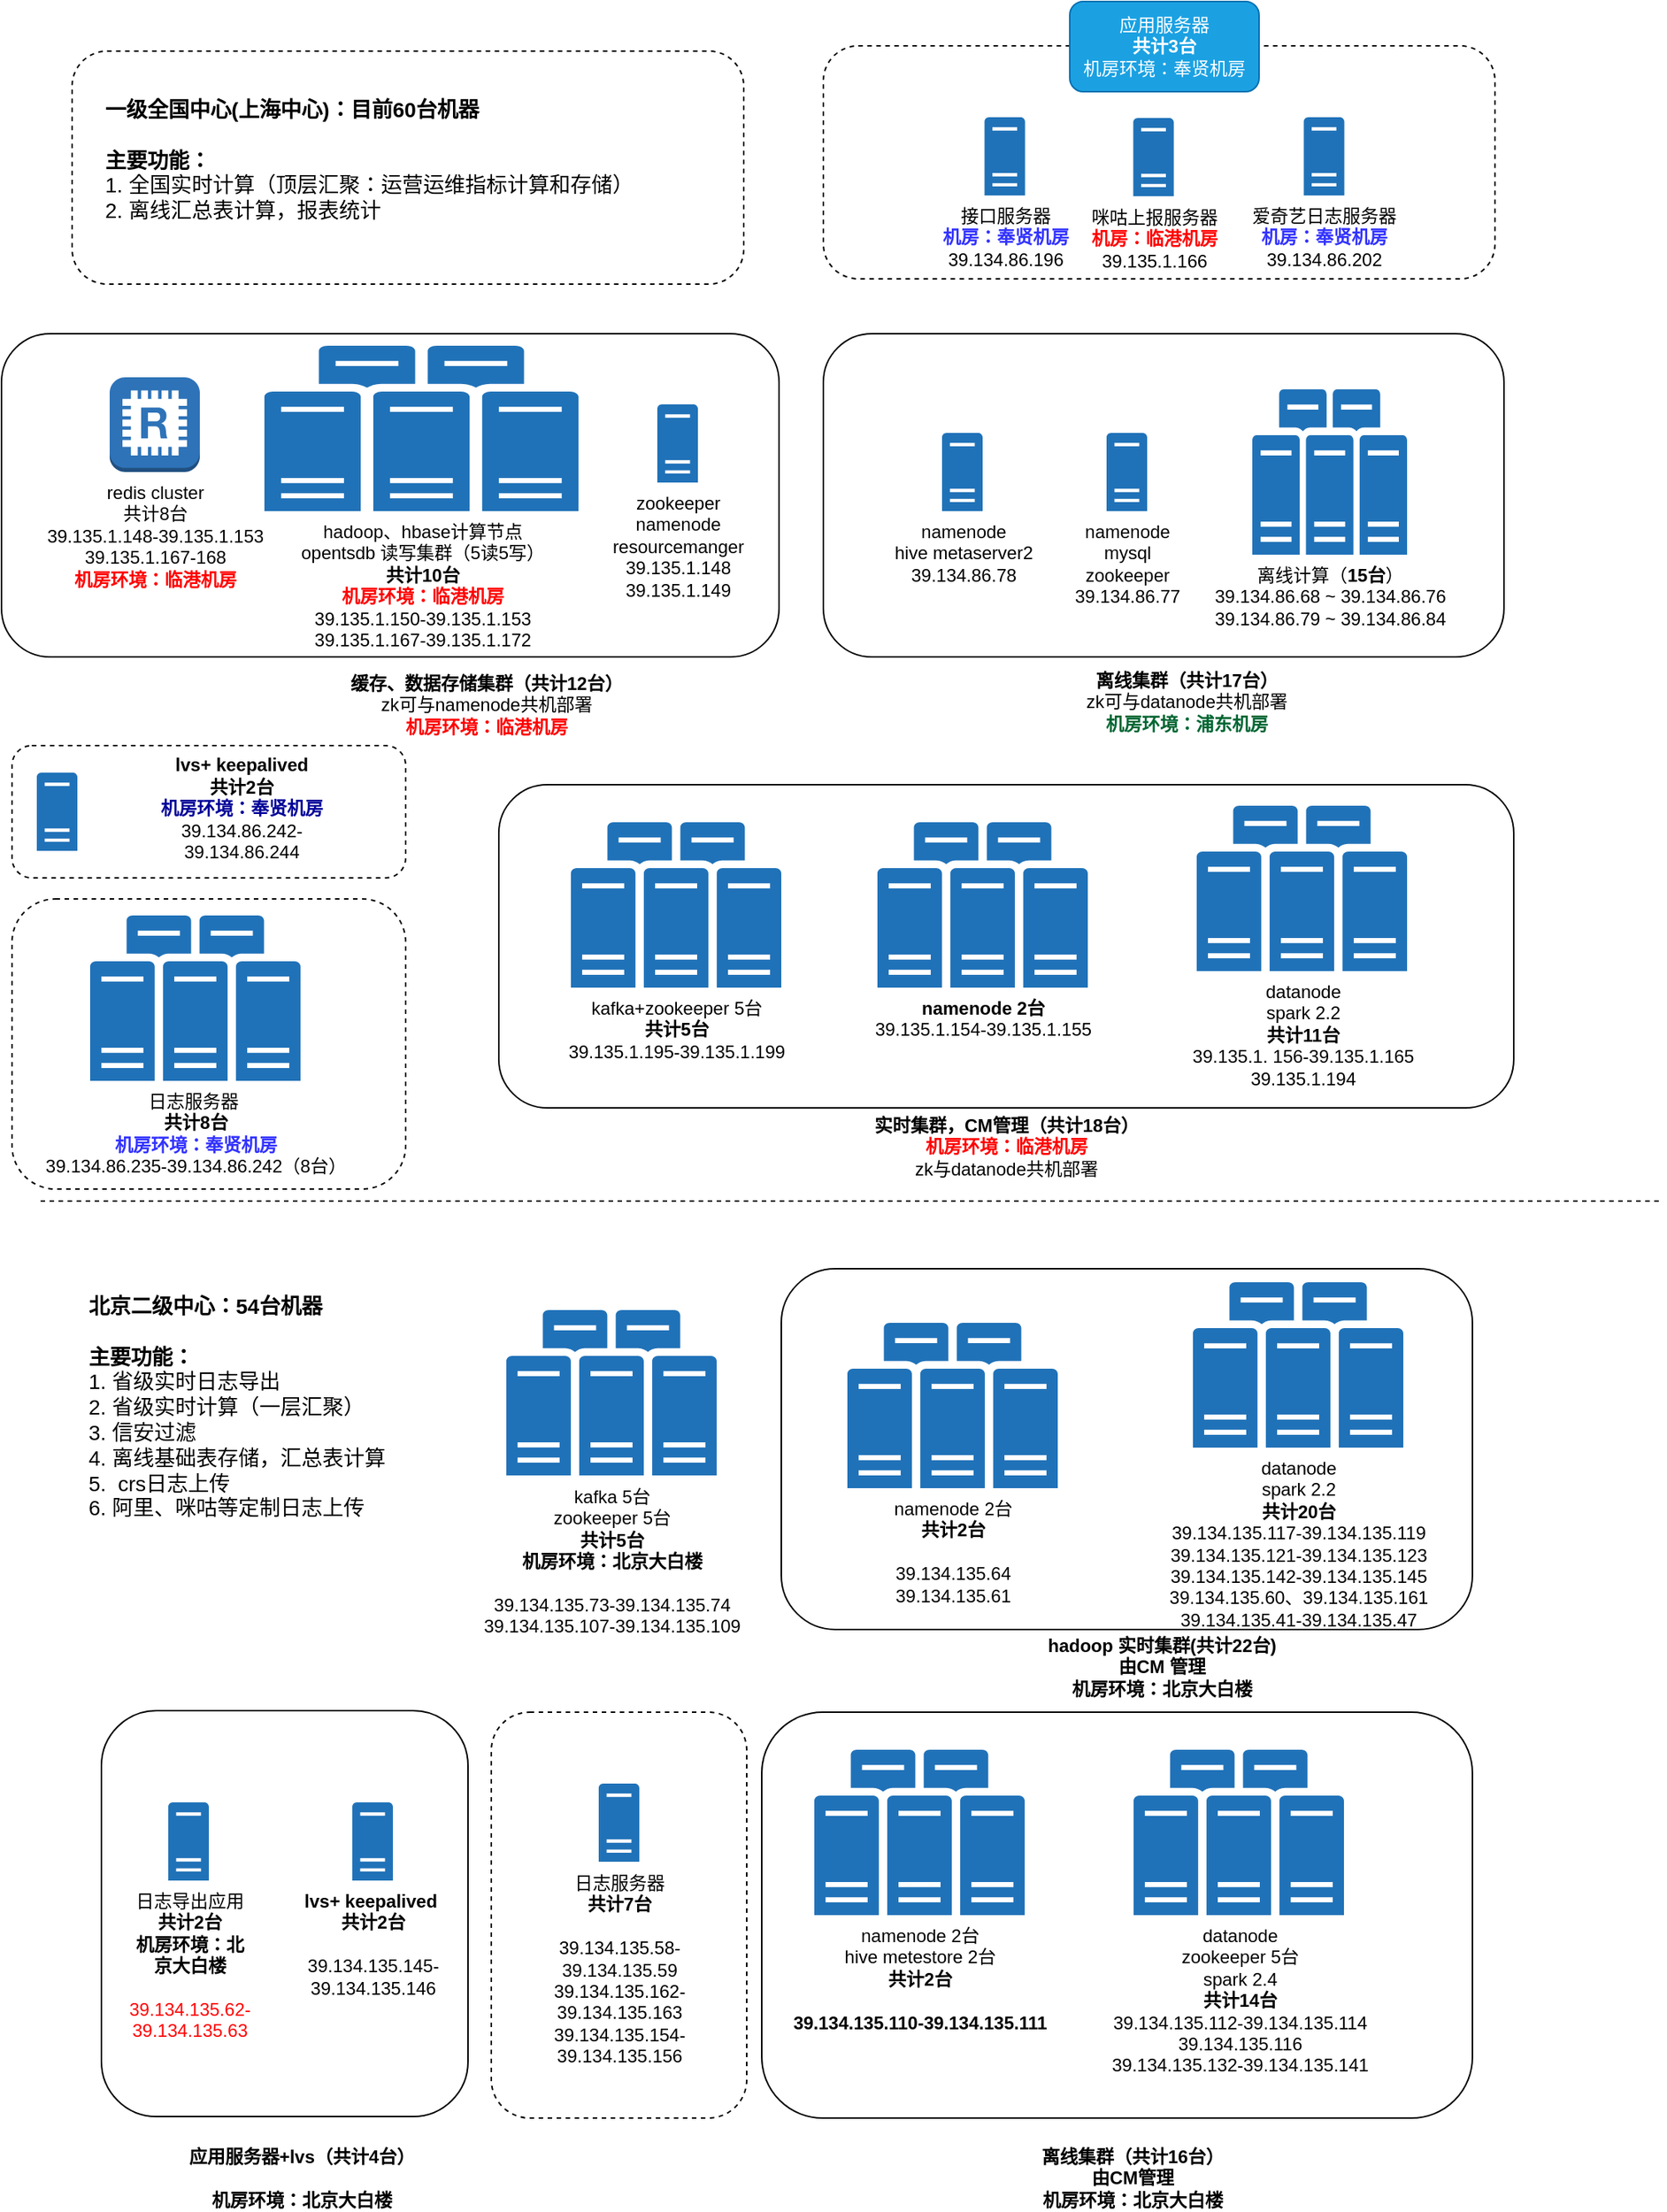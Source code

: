 <mxfile version="12.4.3" type="github" pages="1">
  <diagram id="Ml5ODN0wVe8wcM0n2nqS" name="Page-1">
    <mxGraphModel dx="1483" dy="773" grid="0" gridSize="10" guides="1" tooltips="1" connect="1" arrows="1" fold="1" page="1" pageScale="1" pageWidth="1169" pageHeight="1654" math="0" shadow="0">
      <root>
        <mxCell id="0"/>
        <mxCell id="1" parent="0"/>
        <mxCell id="xrqKfMXb2iHYaXQZjCiF-41" value="" style="rounded=1;whiteSpace=wrap;html=1;" parent="1" vertex="1">
          <mxGeometry x="345" y="553" width="675.5" height="215" as="geometry"/>
        </mxCell>
        <mxCell id="xrqKfMXb2iHYaXQZjCiF-78" value="" style="rounded=1;whiteSpace=wrap;html=1;dashed=1;" parent="1" vertex="1">
          <mxGeometry x="340" y="1170" width="170" height="270" as="geometry"/>
        </mxCell>
        <mxCell id="xrqKfMXb2iHYaXQZjCiF-76" value="" style="rounded=1;whiteSpace=wrap;html=1;" parent="1" vertex="1">
          <mxGeometry x="80.5" y="1169" width="244" height="270" as="geometry"/>
        </mxCell>
        <mxCell id="xrqKfMXb2iHYaXQZjCiF-73" value="" style="rounded=1;whiteSpace=wrap;html=1;dashed=1;" parent="1" vertex="1">
          <mxGeometry x="561" y="61.5" width="447" height="155" as="geometry"/>
        </mxCell>
        <mxCell id="xrqKfMXb2iHYaXQZjCiF-53" value="" style="rounded=1;whiteSpace=wrap;html=1;" parent="1" vertex="1">
          <mxGeometry x="14" y="253" width="517.5" height="215" as="geometry"/>
        </mxCell>
        <mxCell id="xrqKfMXb2iHYaXQZjCiF-28" value="" style="rounded=1;whiteSpace=wrap;html=1;" parent="1" vertex="1">
          <mxGeometry x="561" y="253" width="453" height="215" as="geometry"/>
        </mxCell>
        <mxCell id="58gLoho-wWl7CSoVatv_-5" value="" style="rounded=1;whiteSpace=wrap;html=1;dashed=1;" parent="1" vertex="1">
          <mxGeometry x="61" y="65" width="447" height="155" as="geometry"/>
        </mxCell>
        <mxCell id="58gLoho-wWl7CSoVatv_-3" value="namenode&lt;br&gt;mysql&lt;br&gt;zookeeper&lt;br&gt;39.134.86.77" style="pointerEvents=1;shadow=0;dashed=0;html=1;strokeColor=none;labelPosition=center;verticalLabelPosition=bottom;verticalAlign=top;outlineConnect=0;align=center;shape=mxgraph.office.servers.physical_host;fillColor=#2072B8;" parent="1" vertex="1">
          <mxGeometry x="749.5" y="319" width="27" height="52" as="geometry"/>
        </mxCell>
        <mxCell id="58gLoho-wWl7CSoVatv_-4" value="namenode&lt;br&gt;hive metaserver2&lt;br&gt;39.134.86.78" style="pointerEvents=1;shadow=0;dashed=0;html=1;strokeColor=none;labelPosition=center;verticalLabelPosition=bottom;verticalAlign=top;outlineConnect=0;align=center;shape=mxgraph.office.servers.physical_host;fillColor=#2072B8;" parent="1" vertex="1">
          <mxGeometry x="640" y="319" width="27" height="52" as="geometry"/>
        </mxCell>
        <mxCell id="xrqKfMXb2iHYaXQZjCiF-26" value="" style="rounded=1;whiteSpace=wrap;html=1;dashed=1;" parent="1" vertex="1">
          <mxGeometry x="21" y="629" width="262" height="193" as="geometry"/>
        </mxCell>
        <mxCell id="xrqKfMXb2iHYaXQZjCiF-27" value="" style="rounded=1;whiteSpace=wrap;html=1;" parent="1" vertex="1">
          <mxGeometry x="520" y="1170" width="473" height="270" as="geometry"/>
        </mxCell>
        <mxCell id="xrqKfMXb2iHYaXQZjCiF-29" value="" style="rounded=1;whiteSpace=wrap;html=1;" parent="1" vertex="1">
          <mxGeometry x="533" y="875" width="460" height="240" as="geometry"/>
        </mxCell>
        <mxCell id="xrqKfMXb2iHYaXQZjCiF-30" value="datanode&lt;br&gt;spark 2.2&lt;br&gt;&lt;b&gt;共计20台&lt;/b&gt;&lt;br&gt;39.134.135.117-39.134.135.119&lt;br&gt;39.134.135.121-39.134.135.123&lt;br&gt;39.134.135.142-39.134.135.145&lt;br&gt;39.134.135.60、39.134.135.161&lt;br&gt;39.134.135.41-39.134.135.47&lt;br&gt;&lt;br&gt;" style="shadow=0;dashed=0;html=1;strokeColor=none;labelPosition=center;verticalLabelPosition=bottom;verticalAlign=top;outlineConnect=0;align=center;shape=mxgraph.office.servers.physical_host_farm;fillColor=#2072B8;" parent="1" vertex="1">
          <mxGeometry x="807" y="884" width="140" height="110" as="geometry"/>
        </mxCell>
        <mxCell id="xrqKfMXb2iHYaXQZjCiF-31" value="" style="endArrow=none;dashed=1;html=1;" parent="1" edge="1">
          <mxGeometry width="50" height="50" relative="1" as="geometry">
            <mxPoint x="40" y="830" as="sourcePoint"/>
            <mxPoint x="1120" y="830" as="targetPoint"/>
          </mxGeometry>
        </mxCell>
        <mxCell id="xrqKfMXb2iHYaXQZjCiF-32" value="kafka 5台&lt;br&gt;zookeeper 5台&lt;br&gt;&lt;b&gt;共计5台&lt;br&gt;&lt;/b&gt;&lt;b style=&quot;white-space: normal&quot;&gt;机房环境：北京大白楼&lt;/b&gt;&lt;br&gt;&lt;br&gt;39.134.135.73-39.134.135.74&lt;br&gt;39.134.135.107-39.134.135.109" style="shadow=0;dashed=0;html=1;strokeColor=none;labelPosition=center;verticalLabelPosition=bottom;verticalAlign=top;outlineConnect=0;align=center;shape=mxgraph.office.servers.physical_host_farm;fillColor=#2072B8;" parent="1" vertex="1">
          <mxGeometry x="350" y="902.5" width="140" height="110" as="geometry"/>
        </mxCell>
        <mxCell id="xrqKfMXb2iHYaXQZjCiF-33" value="日志服务器&lt;br&gt;&lt;b&gt;共计7台&lt;br&gt;&lt;/b&gt;&lt;br&gt;39.134.135.58-&lt;br&gt;39.134.135.59&lt;br&gt;39.134.135.162-&lt;br&gt;39.134.135.163&lt;br&gt;39.134.135.154-&lt;br&gt;39.134.135.156" style="shadow=0;dashed=0;html=1;strokeColor=none;labelPosition=center;verticalLabelPosition=bottom;verticalAlign=top;outlineConnect=0;align=center;shape=mxgraph.office.servers.physical_host;fillColor=#2072B8;" parent="1" vertex="1">
          <mxGeometry x="411.5" y="1217.5" width="27" height="52" as="geometry"/>
        </mxCell>
        <mxCell id="xrqKfMXb2iHYaXQZjCiF-34" value="&lt;font style=&quot;font-size: 14px&quot;&gt;&lt;b&gt;北京二级中心：54台机器&lt;/b&gt;&lt;br&gt;&lt;b&gt;&lt;br&gt;主要功能：&lt;/b&gt;&lt;br&gt;1. 省级实时日志导出&lt;br&gt;2. 省级实时计算（一层汇聚）&lt;br&gt;3. 信安过滤&lt;br&gt;4. 离线基础表存储，汇总表计算&lt;br&gt;5.&amp;nbsp; crs日志上传&lt;br&gt;6. 阿里、咪咕等定制日志上传&lt;br&gt;&lt;br&gt;&lt;br&gt;&lt;br&gt;&lt;/font&gt;" style="text;html=1;resizable=0;points=[];autosize=1;align=left;verticalAlign=top;spacingTop=-4;" parent="1" vertex="1">
          <mxGeometry x="70" y="889" width="208" height="180" as="geometry"/>
        </mxCell>
        <mxCell id="xrqKfMXb2iHYaXQZjCiF-35" value="&lt;font style=&quot;font-size: 14px&quot;&gt;&lt;b&gt;&lt;font style=&quot;font-size: 14px&quot;&gt;&lt;font style=&quot;font-size: 14px&quot;&gt;一级全国中心(上海中心)：目前60台机器&lt;/font&gt;&lt;br&gt;&lt;br&gt;&lt;/font&gt;&lt;/b&gt;&lt;font style=&quot;font-size: 14px&quot;&gt;&lt;span&gt;&lt;b&gt;主要功能：&lt;/b&gt;&lt;br&gt;1.&amp;nbsp;&lt;/span&gt;全国实时计算（顶层汇聚：运营运维指标计算和存储）&lt;br&gt;&lt;span&gt;2. 离线汇总表计算，报表统计&lt;br&gt;&lt;/span&gt;&lt;/font&gt;&lt;/font&gt;&lt;font style=&quot;font-size: 14px&quot;&gt;&lt;br&gt;&lt;/font&gt;" style="text;html=1;resizable=0;points=[];autosize=1;align=left;verticalAlign=top;spacingTop=-4;" parent="1" vertex="1">
          <mxGeometry x="80.5" y="93" width="362" height="90" as="geometry"/>
        </mxCell>
        <mxCell id="xrqKfMXb2iHYaXQZjCiF-37" value="kafka+zookeeper 5台&lt;br&gt;&lt;b&gt;共计5台&lt;/b&gt;&lt;br&gt;39.135.1.195-39.135.1.199" style="shadow=0;dashed=0;html=1;strokeColor=none;labelPosition=center;verticalLabelPosition=bottom;verticalAlign=top;outlineConnect=0;align=center;shape=mxgraph.office.servers.physical_host_farm;fillColor=#2072B8;" parent="1" vertex="1">
          <mxGeometry x="393" y="578" width="140" height="110" as="geometry"/>
        </mxCell>
        <mxCell id="xrqKfMXb2iHYaXQZjCiF-38" value="&lt;b&gt;hadoop 实时集群(共计22台)&lt;br&gt;由CM 管理&lt;br&gt;&lt;/b&gt;&lt;b&gt;机房环境：北京大白楼&lt;/b&gt;&lt;b&gt;&lt;br&gt;&lt;/b&gt;" style="text;html=1;strokeColor=none;fillColor=none;align=center;verticalAlign=middle;whiteSpace=wrap;rounded=0;" parent="1" vertex="1">
          <mxGeometry x="703" y="1130" width="167" height="20" as="geometry"/>
        </mxCell>
        <mxCell id="xrqKfMXb2iHYaXQZjCiF-40" value="&lt;b&gt;离线集群（共计17台）&lt;br&gt;&lt;/b&gt;zk可与datanode共机部署&lt;br&gt;&lt;font color=&quot;#006633&quot;&gt;&lt;b&gt;机房环境：浦东机房&lt;/b&gt;&lt;/font&gt;" style="text;html=1;strokeColor=none;fillColor=none;align=center;verticalAlign=middle;whiteSpace=wrap;rounded=0;" parent="1" vertex="1">
          <mxGeometry x="723" y="488" width="160" height="20" as="geometry"/>
        </mxCell>
        <mxCell id="xrqKfMXb2iHYaXQZjCiF-42" value="datanode&lt;br&gt;spark 2.2&lt;br&gt;&lt;b&gt;共计11台&lt;br&gt;&lt;/b&gt;39.135.1. 156-39.135.1.165&lt;br&gt;39.135.1.194" style="shadow=0;dashed=0;html=1;strokeColor=none;labelPosition=center;verticalLabelPosition=bottom;verticalAlign=top;outlineConnect=0;align=center;shape=mxgraph.office.servers.physical_host_farm;fillColor=#2072B8;" parent="1" vertex="1">
          <mxGeometry x="809.5" y="567" width="140" height="110" as="geometry"/>
        </mxCell>
        <mxCell id="xrqKfMXb2iHYaXQZjCiF-43" value="&lt;b&gt;namenode 2台&lt;/b&gt;&lt;br&gt;39.135.1.154-39.135.1.155" style="shadow=0;dashed=0;html=1;strokeColor=none;labelPosition=center;verticalLabelPosition=bottom;verticalAlign=top;outlineConnect=0;align=center;shape=mxgraph.office.servers.physical_host_farm;fillColor=#2072B8;" parent="1" vertex="1">
          <mxGeometry x="597" y="578" width="140" height="110" as="geometry"/>
        </mxCell>
        <mxCell id="xrqKfMXb2iHYaXQZjCiF-44" value="&lt;b&gt;实时集群，CM管理（共计18台）&lt;br&gt;&lt;/b&gt;&lt;span style=&quot;white-space: nowrap&quot;&gt;&lt;b&gt;&lt;font color=&quot;#ff0000&quot;&gt;机房环境：临港机房&lt;/font&gt;&lt;/b&gt;&lt;/span&gt;&lt;b&gt;&lt;br&gt;&lt;/b&gt;zk与datanode共机部署" style="text;html=1;strokeColor=none;fillColor=none;align=center;verticalAlign=middle;whiteSpace=wrap;rounded=0;" parent="1" vertex="1">
          <mxGeometry x="440.75" y="771" width="484" height="46" as="geometry"/>
        </mxCell>
        <mxCell id="xrqKfMXb2iHYaXQZjCiF-45" value="&lt;b&gt;lvs+ keepalived&amp;nbsp;&lt;/b&gt;&lt;br&gt;&lt;b&gt;共计2台&lt;br&gt;&lt;/b&gt;&lt;br&gt;39.134.135.145-&lt;br&gt;39.134.135.146" style="shadow=0;dashed=0;html=1;strokeColor=none;labelPosition=center;verticalLabelPosition=bottom;verticalAlign=top;outlineConnect=0;align=center;shape=mxgraph.office.servers.physical_host;fillColor=#2072B8;" parent="1" vertex="1">
          <mxGeometry x="247.5" y="1230" width="27" height="52" as="geometry"/>
        </mxCell>
        <mxCell id="xrqKfMXb2iHYaXQZjCiF-46" value="datanode&lt;br&gt;zookeeper 5台&lt;br&gt;spark 2.4&lt;br&gt;&lt;b&gt;共计14台&lt;br&gt;&lt;/b&gt;39.134.135.112-39.134.135.114&lt;br&gt;39.134.135.116&lt;br&gt;39.134.135.132-39.134.135.141" style="shadow=0;dashed=0;html=1;strokeColor=none;labelPosition=center;verticalLabelPosition=bottom;verticalAlign=top;outlineConnect=0;align=center;shape=mxgraph.office.servers.physical_host_farm;fillColor=#2072B8;" parent="1" vertex="1">
          <mxGeometry x="767.5" y="1195" width="140" height="110" as="geometry"/>
        </mxCell>
        <mxCell id="xrqKfMXb2iHYaXQZjCiF-47" value="namenode 2台&lt;br&gt;hive metestore 2台&lt;br&gt;&lt;b&gt;共计2台&lt;/b&gt;&lt;br&gt;&lt;br&gt;&lt;b&gt;39.134.135.110-39.134.135.111&lt;br&gt;&lt;/b&gt;&lt;br&gt;" style="shadow=0;dashed=0;html=1;strokeColor=none;labelPosition=center;verticalLabelPosition=bottom;verticalAlign=top;outlineConnect=0;align=center;shape=mxgraph.office.servers.physical_host_farm;fillColor=#2072B8;" parent="1" vertex="1">
          <mxGeometry x="555" y="1195" width="140" height="110" as="geometry"/>
        </mxCell>
        <mxCell id="xrqKfMXb2iHYaXQZjCiF-48" value="&lt;b&gt;应用服务器+lvs（共计4台）&lt;br&gt;&lt;/b&gt;&lt;br&gt;&lt;b&gt;机房环境：北京大白楼&lt;/b&gt;" style="text;html=1;strokeColor=none;fillColor=none;align=center;verticalAlign=middle;whiteSpace=wrap;rounded=0;" parent="1" vertex="1">
          <mxGeometry x="133.5" y="1470" width="160" height="20" as="geometry"/>
        </mxCell>
        <mxCell id="xrqKfMXb2iHYaXQZjCiF-49" value="namenode 2台&lt;br&gt;&lt;b&gt;共计2台&lt;br&gt;&lt;br&gt;&lt;/b&gt;39.134.135.64&lt;br&gt;39.134.135.61" style="shadow=0;dashed=0;html=1;strokeColor=none;labelPosition=center;verticalLabelPosition=bottom;verticalAlign=top;outlineConnect=0;align=center;shape=mxgraph.office.servers.physical_host_farm;fillColor=#2072B8;" parent="1" vertex="1">
          <mxGeometry x="577" y="911" width="140" height="110" as="geometry"/>
        </mxCell>
        <mxCell id="xrqKfMXb2iHYaXQZjCiF-50" value="日志服务器&amp;nbsp;&lt;br&gt;&lt;b&gt;共计8台&lt;/b&gt;&lt;br&gt;&lt;font color=&quot;#3333ff&quot;&gt;&lt;b&gt;机房环境：奉贤机房&lt;/b&gt;&lt;/font&gt;&lt;br&gt;39.134.86.235-39.134.86.242（8台）" style="shadow=0;dashed=0;html=1;strokeColor=none;labelPosition=center;verticalLabelPosition=bottom;verticalAlign=top;outlineConnect=0;align=center;shape=mxgraph.office.servers.physical_host_farm;fillColor=#2072B8;" parent="1" vertex="1">
          <mxGeometry x="73" y="640" width="140" height="110" as="geometry"/>
        </mxCell>
        <mxCell id="xrqKfMXb2iHYaXQZjCiF-51" value="离线计算（&lt;b&gt;15台&lt;/b&gt;）&lt;br&gt;39.134.86.68 ~ 39.134.86.76&lt;br&gt;39.134.86.79 ~ 39.134.86.84" style="pointerEvents=1;shadow=0;dashed=0;html=1;strokeColor=none;labelPosition=center;verticalLabelPosition=bottom;verticalAlign=top;outlineConnect=0;align=center;shape=mxgraph.office.servers.physical_host_farm;fillColor=#2072B8;" parent="1" vertex="1">
          <mxGeometry x="846.5" y="290" width="103" height="110" as="geometry"/>
        </mxCell>
        <mxCell id="xrqKfMXb2iHYaXQZjCiF-52" value="redis cluster&lt;br&gt;共计8台&lt;br&gt;39.135.1.148-39.135.1.153&lt;br&gt;39.135.1.167-168&lt;br&gt;&lt;b&gt;&lt;font color=&quot;#ff0000&quot;&gt;机房环境：临港机房&lt;/font&gt;&lt;/b&gt;" style="outlineConnect=0;dashed=0;verticalLabelPosition=bottom;verticalAlign=top;align=center;html=1;shape=mxgraph.aws3.redis;fillColor=#2E73B8;gradientColor=none;" parent="1" vertex="1">
          <mxGeometry x="86" y="282" width="60" height="63" as="geometry"/>
        </mxCell>
        <mxCell id="xrqKfMXb2iHYaXQZjCiF-54" value="&lt;b&gt;缓存、数据存储集群（共计12台）&lt;br&gt;&lt;/b&gt;zk可与namenode共机部署&lt;br&gt;&lt;font color=&quot;#ff0000&quot;&gt;&lt;b&gt;机房环境：临港机房&lt;/b&gt;&lt;/font&gt;" style="text;html=1;strokeColor=none;fillColor=none;align=center;verticalAlign=middle;whiteSpace=wrap;rounded=0;" parent="1" vertex="1">
          <mxGeometry x="187.5" y="490" width="297.5" height="20" as="geometry"/>
        </mxCell>
        <mxCell id="xrqKfMXb2iHYaXQZjCiF-55" value="hadoop、hbase计算节点&lt;br&gt;opentsdb 读写集群（5读5写）&lt;br&gt;&lt;b&gt;共计10台&lt;br&gt;&lt;font color=&quot;#ff0000&quot;&gt;机房环境：临港机房&lt;/font&gt;&lt;/b&gt;&lt;br&gt;39.135.1.150-39.135.1.153&lt;br&gt;39.135.1.167-39.135.1.172" style="shadow=0;dashed=0;html=1;strokeColor=none;labelPosition=center;verticalLabelPosition=bottom;verticalAlign=top;outlineConnect=0;align=center;shape=mxgraph.office.servers.physical_host_farm;fillColor=#2072B8;" parent="1" vertex="1">
          <mxGeometry x="189" y="261" width="209" height="110" as="geometry"/>
        </mxCell>
        <mxCell id="xrqKfMXb2iHYaXQZjCiF-56" value="zookeeper&lt;br&gt;namenode&lt;br&gt;resourcemanger&lt;br&gt;39.135.1.148&lt;br&gt;39.135.1.149" style="pointerEvents=1;shadow=0;dashed=0;html=1;strokeColor=none;labelPosition=center;verticalLabelPosition=bottom;verticalAlign=top;outlineConnect=0;align=center;shape=mxgraph.office.servers.physical_host;fillColor=#2072B8;" parent="1" vertex="1">
          <mxGeometry x="450.5" y="300" width="27" height="52" as="geometry"/>
        </mxCell>
        <mxCell id="xrqKfMXb2iHYaXQZjCiF-64" value="日志导出应用&lt;br&gt;&lt;b&gt;共计2台&lt;br&gt;&lt;/b&gt;&lt;b style=&quot;white-space: normal&quot;&gt;机房环境：北京大白楼&lt;/b&gt;&lt;b&gt;&lt;br&gt;&lt;/b&gt;&lt;br&gt;&lt;font color=&quot;#ff0000&quot;&gt;39.134.135.62-&lt;br&gt;39.134.135.63&lt;/font&gt;" style="shadow=0;dashed=0;html=1;strokeColor=none;labelPosition=center;verticalLabelPosition=bottom;verticalAlign=top;outlineConnect=0;align=center;shape=mxgraph.office.servers.physical_host;fillColor=#2072B8;" parent="1" vertex="1">
          <mxGeometry x="125" y="1230" width="27" height="52" as="geometry"/>
        </mxCell>
        <mxCell id="xrqKfMXb2iHYaXQZjCiF-69" value="接口服务器&lt;br&gt;&lt;b&gt;&lt;font color=&quot;#3333ff&quot;&gt;机房：奉贤机房&lt;/font&gt;&lt;/b&gt;&lt;br&gt;39.134.86.196" style="pointerEvents=1;shadow=0;dashed=0;html=1;strokeColor=none;labelPosition=center;verticalLabelPosition=bottom;verticalAlign=top;outlineConnect=0;align=center;shape=mxgraph.office.servers.physical_host;fillColor=#2072B8;" parent="1" vertex="1">
          <mxGeometry x="668.25" y="109" width="27" height="52" as="geometry"/>
        </mxCell>
        <mxCell id="xrqKfMXb2iHYaXQZjCiF-70" value="咪咕上报服务器&lt;br&gt;&lt;b&gt;&lt;font color=&quot;#ff0000&quot;&gt;机房：临港机房&lt;/font&gt;&lt;/b&gt;&lt;br&gt;39.135.1.166" style="pointerEvents=1;shadow=0;dashed=0;html=1;strokeColor=none;labelPosition=center;verticalLabelPosition=bottom;verticalAlign=top;outlineConnect=0;align=center;shape=mxgraph.office.servers.physical_host;fillColor=#2072B8;" parent="1" vertex="1">
          <mxGeometry x="767.25" y="109.5" width="27" height="52" as="geometry"/>
        </mxCell>
        <mxCell id="xrqKfMXb2iHYaXQZjCiF-71" value="爱奇艺日志服务器&lt;br&gt;&lt;b&gt;&lt;font color=&quot;#3333ff&quot;&gt;机房：奉贤机房&lt;/font&gt;&lt;/b&gt;&lt;br&gt;39.134.86.202" style="pointerEvents=1;shadow=0;dashed=0;html=1;strokeColor=none;labelPosition=center;verticalLabelPosition=bottom;verticalAlign=top;outlineConnect=0;align=center;shape=mxgraph.office.servers.physical_host;fillColor=#2072B8;" parent="1" vertex="1">
          <mxGeometry x="880.75" y="109" width="27" height="52" as="geometry"/>
        </mxCell>
        <mxCell id="xrqKfMXb2iHYaXQZjCiF-75" value="应用服务器&lt;br&gt;&lt;b&gt;共计3台&lt;br&gt;&lt;/b&gt;机房环境：奉贤机房" style="rounded=1;whiteSpace=wrap;html=1;fillColor=#1ba1e2;strokeColor=#006EAF;fontColor=#ffffff;" parent="1" vertex="1">
          <mxGeometry x="725" y="32" width="126" height="60" as="geometry"/>
        </mxCell>
        <mxCell id="xrqKfMXb2iHYaXQZjCiF-77" value="&lt;b&gt;离线集群（共计16台）&lt;/b&gt;&lt;br&gt;&lt;b&gt;由CM管理&lt;/b&gt;&lt;br&gt;&lt;b&gt;机房环境：北京大白楼&lt;/b&gt;" style="text;html=1;strokeColor=none;fillColor=none;align=center;verticalAlign=middle;whiteSpace=wrap;rounded=0;" parent="1" vertex="1">
          <mxGeometry x="686.5" y="1470" width="160" height="20" as="geometry"/>
        </mxCell>
        <mxCell id="2mKP9iOkfuiCr7M5qXMx-5" value="" style="rounded=1;whiteSpace=wrap;html=1;dashed=1;" vertex="1" parent="1">
          <mxGeometry x="21" y="527" width="262" height="88" as="geometry"/>
        </mxCell>
        <mxCell id="2mKP9iOkfuiCr7M5qXMx-6" value="" style="pointerEvents=1;shadow=0;dashed=0;html=1;strokeColor=none;labelPosition=center;verticalLabelPosition=bottom;verticalAlign=top;outlineConnect=0;align=center;shape=mxgraph.office.servers.physical_host;fillColor=#2072B8;" vertex="1" parent="1">
          <mxGeometry x="37.5" y="545" width="27" height="52" as="geometry"/>
        </mxCell>
        <mxCell id="2mKP9iOkfuiCr7M5qXMx-9" value="&lt;span style=&quot;white-space: nowrap&quot;&gt;&lt;b&gt;lvs+ keepalived &lt;br&gt;共计2台&lt;/b&gt;&lt;br&gt;&lt;b&gt;&lt;font color=&quot;#000099&quot;&gt;机房环境：奉贤机房&lt;/font&gt;&lt;/b&gt;&lt;br&gt;39.134.86.242-&lt;/span&gt;&lt;span style=&quot;white-space: nowrap&quot;&gt;39.134.86.244&lt;/span&gt;&lt;span style=&quot;white-space: nowrap&quot;&gt;&lt;br&gt;&lt;br&gt;&lt;/span&gt;" style="text;html=1;strokeColor=none;fillColor=none;align=center;verticalAlign=middle;whiteSpace=wrap;rounded=0;" vertex="1" parent="1">
          <mxGeometry x="96.5" y="541.5" width="154" height="69" as="geometry"/>
        </mxCell>
      </root>
    </mxGraphModel>
  </diagram>
</mxfile>
